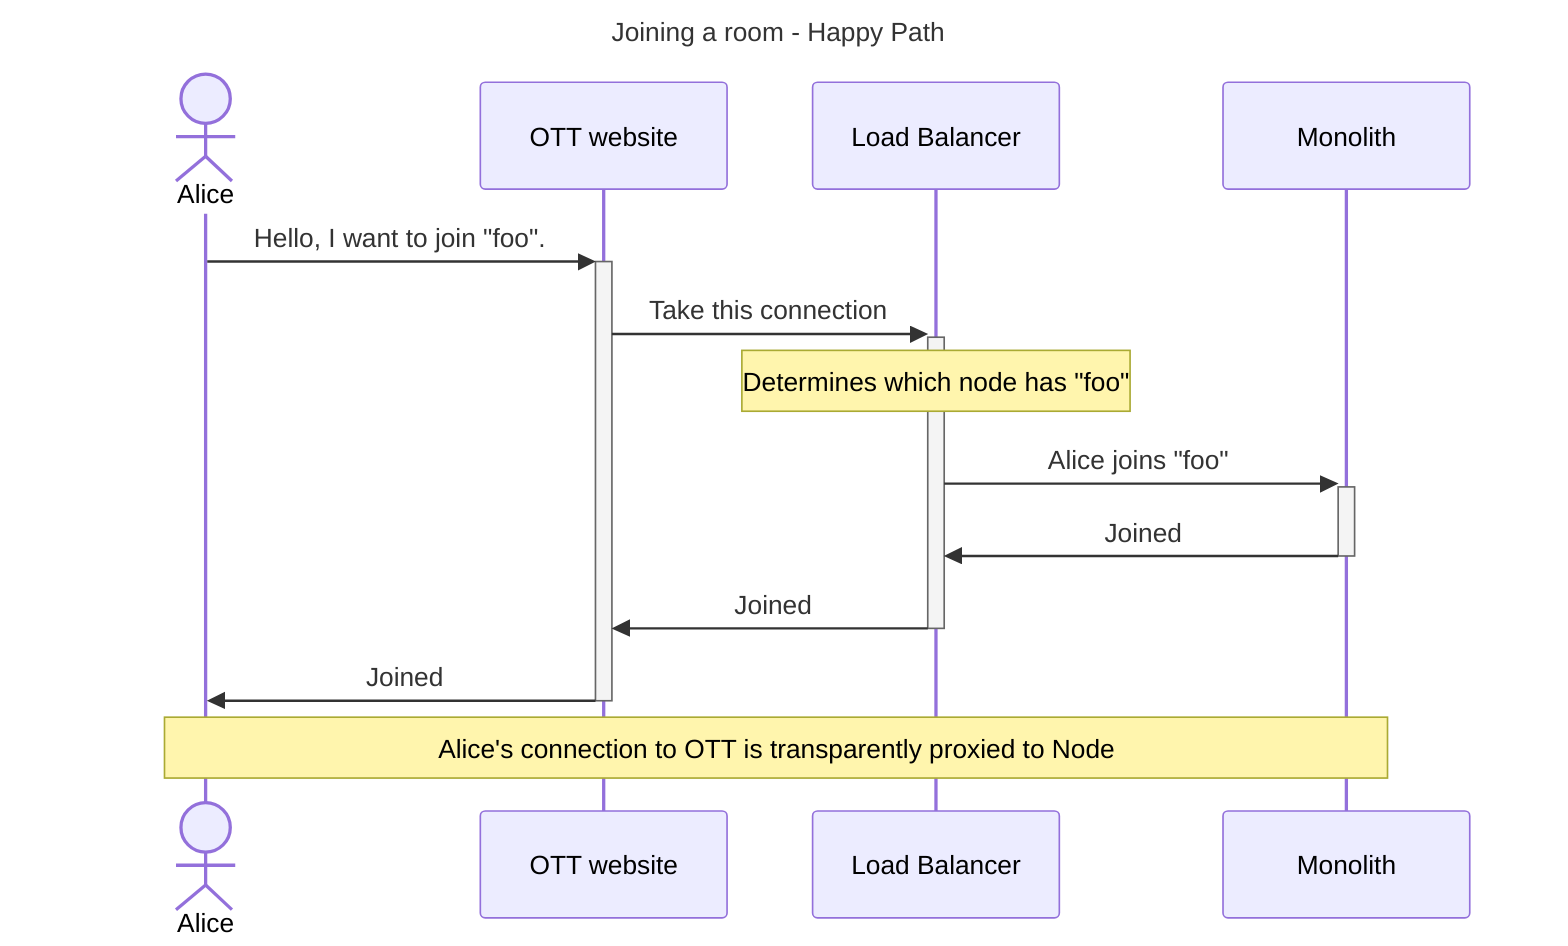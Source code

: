 ---
title: Joining a room - Happy Path
---
sequenceDiagram
    actor Alice
    participant OTT as OTT website
    participant L as Load Balancer
    participant N as Monolith
    Alice->>+OTT: Hello, I want to join "foo".
    OTT->>+L: Take this connection
    Note over L: Determines which node has "foo"
    L->>+N: Alice joins "foo"
    N->>-L: Joined
    L->>-OTT: Joined
    OTT->>-Alice: Joined
    Note over Alice,N: Alice's connection to OTT is transparently proxied to Node